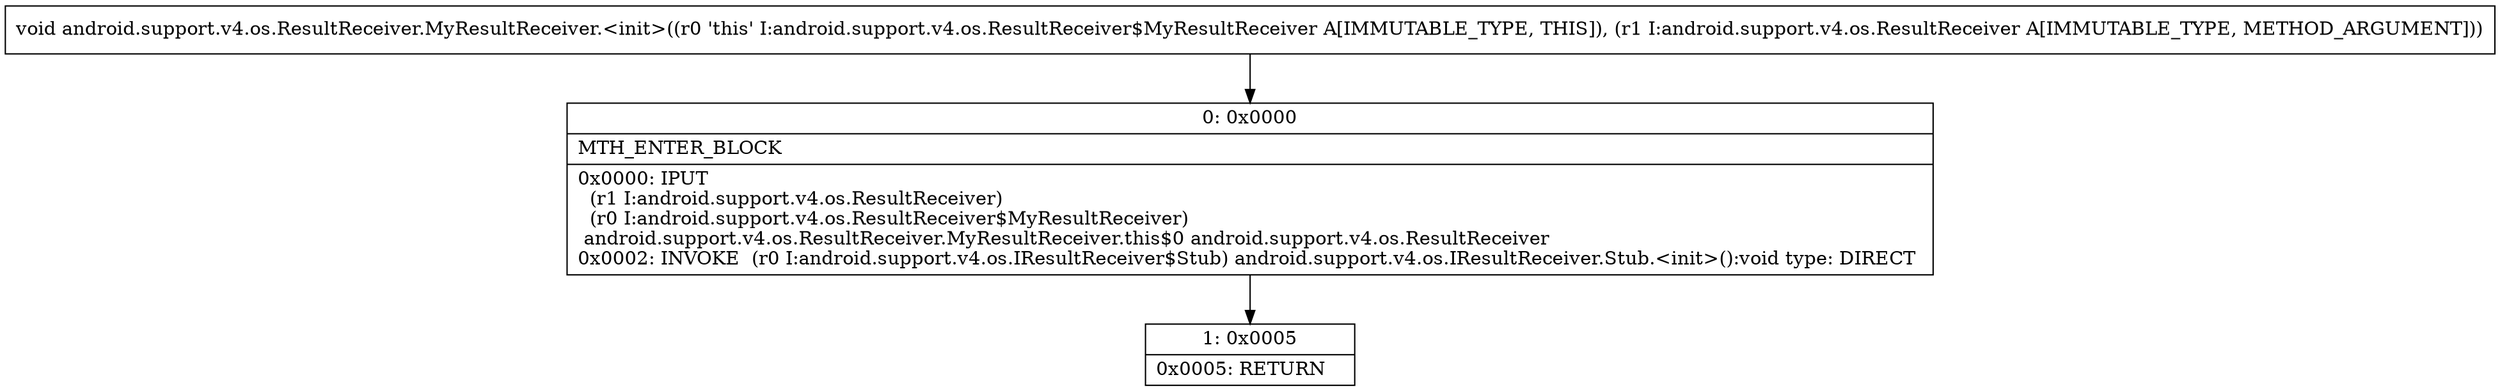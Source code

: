 digraph "CFG forandroid.support.v4.os.ResultReceiver.MyResultReceiver.\<init\>(Landroid\/support\/v4\/os\/ResultReceiver;)V" {
Node_0 [shape=record,label="{0\:\ 0x0000|MTH_ENTER_BLOCK\l|0x0000: IPUT  \l  (r1 I:android.support.v4.os.ResultReceiver)\l  (r0 I:android.support.v4.os.ResultReceiver$MyResultReceiver)\l android.support.v4.os.ResultReceiver.MyResultReceiver.this$0 android.support.v4.os.ResultReceiver \l0x0002: INVOKE  (r0 I:android.support.v4.os.IResultReceiver$Stub) android.support.v4.os.IResultReceiver.Stub.\<init\>():void type: DIRECT \l}"];
Node_1 [shape=record,label="{1\:\ 0x0005|0x0005: RETURN   \l}"];
MethodNode[shape=record,label="{void android.support.v4.os.ResultReceiver.MyResultReceiver.\<init\>((r0 'this' I:android.support.v4.os.ResultReceiver$MyResultReceiver A[IMMUTABLE_TYPE, THIS]), (r1 I:android.support.v4.os.ResultReceiver A[IMMUTABLE_TYPE, METHOD_ARGUMENT])) }"];
MethodNode -> Node_0;
Node_0 -> Node_1;
}

